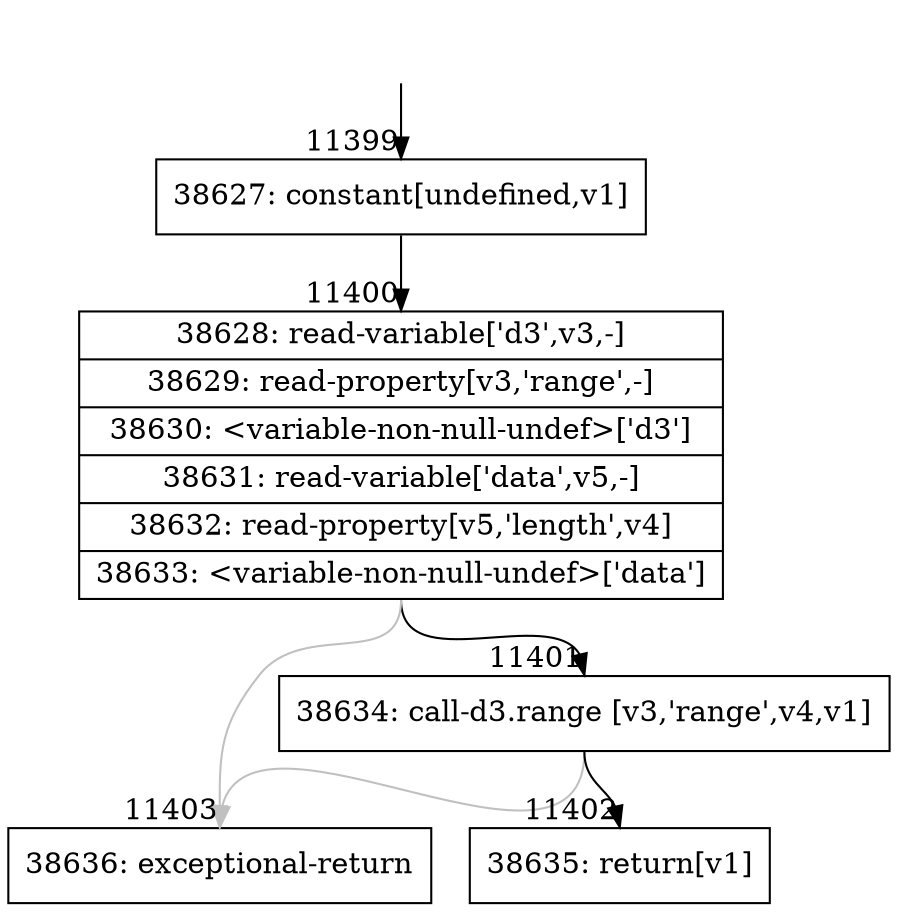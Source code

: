 digraph {
rankdir="TD"
BB_entry1049[shape=none,label=""];
BB_entry1049 -> BB11399 [tailport=s, headport=n, headlabel="    11399"]
BB11399 [shape=record label="{38627: constant[undefined,v1]}" ] 
BB11399 -> BB11400 [tailport=s, headport=n, headlabel="      11400"]
BB11400 [shape=record label="{38628: read-variable['d3',v3,-]|38629: read-property[v3,'range',-]|38630: \<variable-non-null-undef\>['d3']|38631: read-variable['data',v5,-]|38632: read-property[v5,'length',v4]|38633: \<variable-non-null-undef\>['data']}" ] 
BB11400 -> BB11401 [tailport=s, headport=n, headlabel="      11401"]
BB11400 -> BB11403 [tailport=s, headport=n, color=gray, headlabel="      11403"]
BB11401 [shape=record label="{38634: call-d3.range [v3,'range',v4,v1]}" ] 
BB11401 -> BB11402 [tailport=s, headport=n, headlabel="      11402"]
BB11401 -> BB11403 [tailport=s, headport=n, color=gray]
BB11402 [shape=record label="{38635: return[v1]}" ] 
BB11403 [shape=record label="{38636: exceptional-return}" ] 
//#$~ 6781
}
